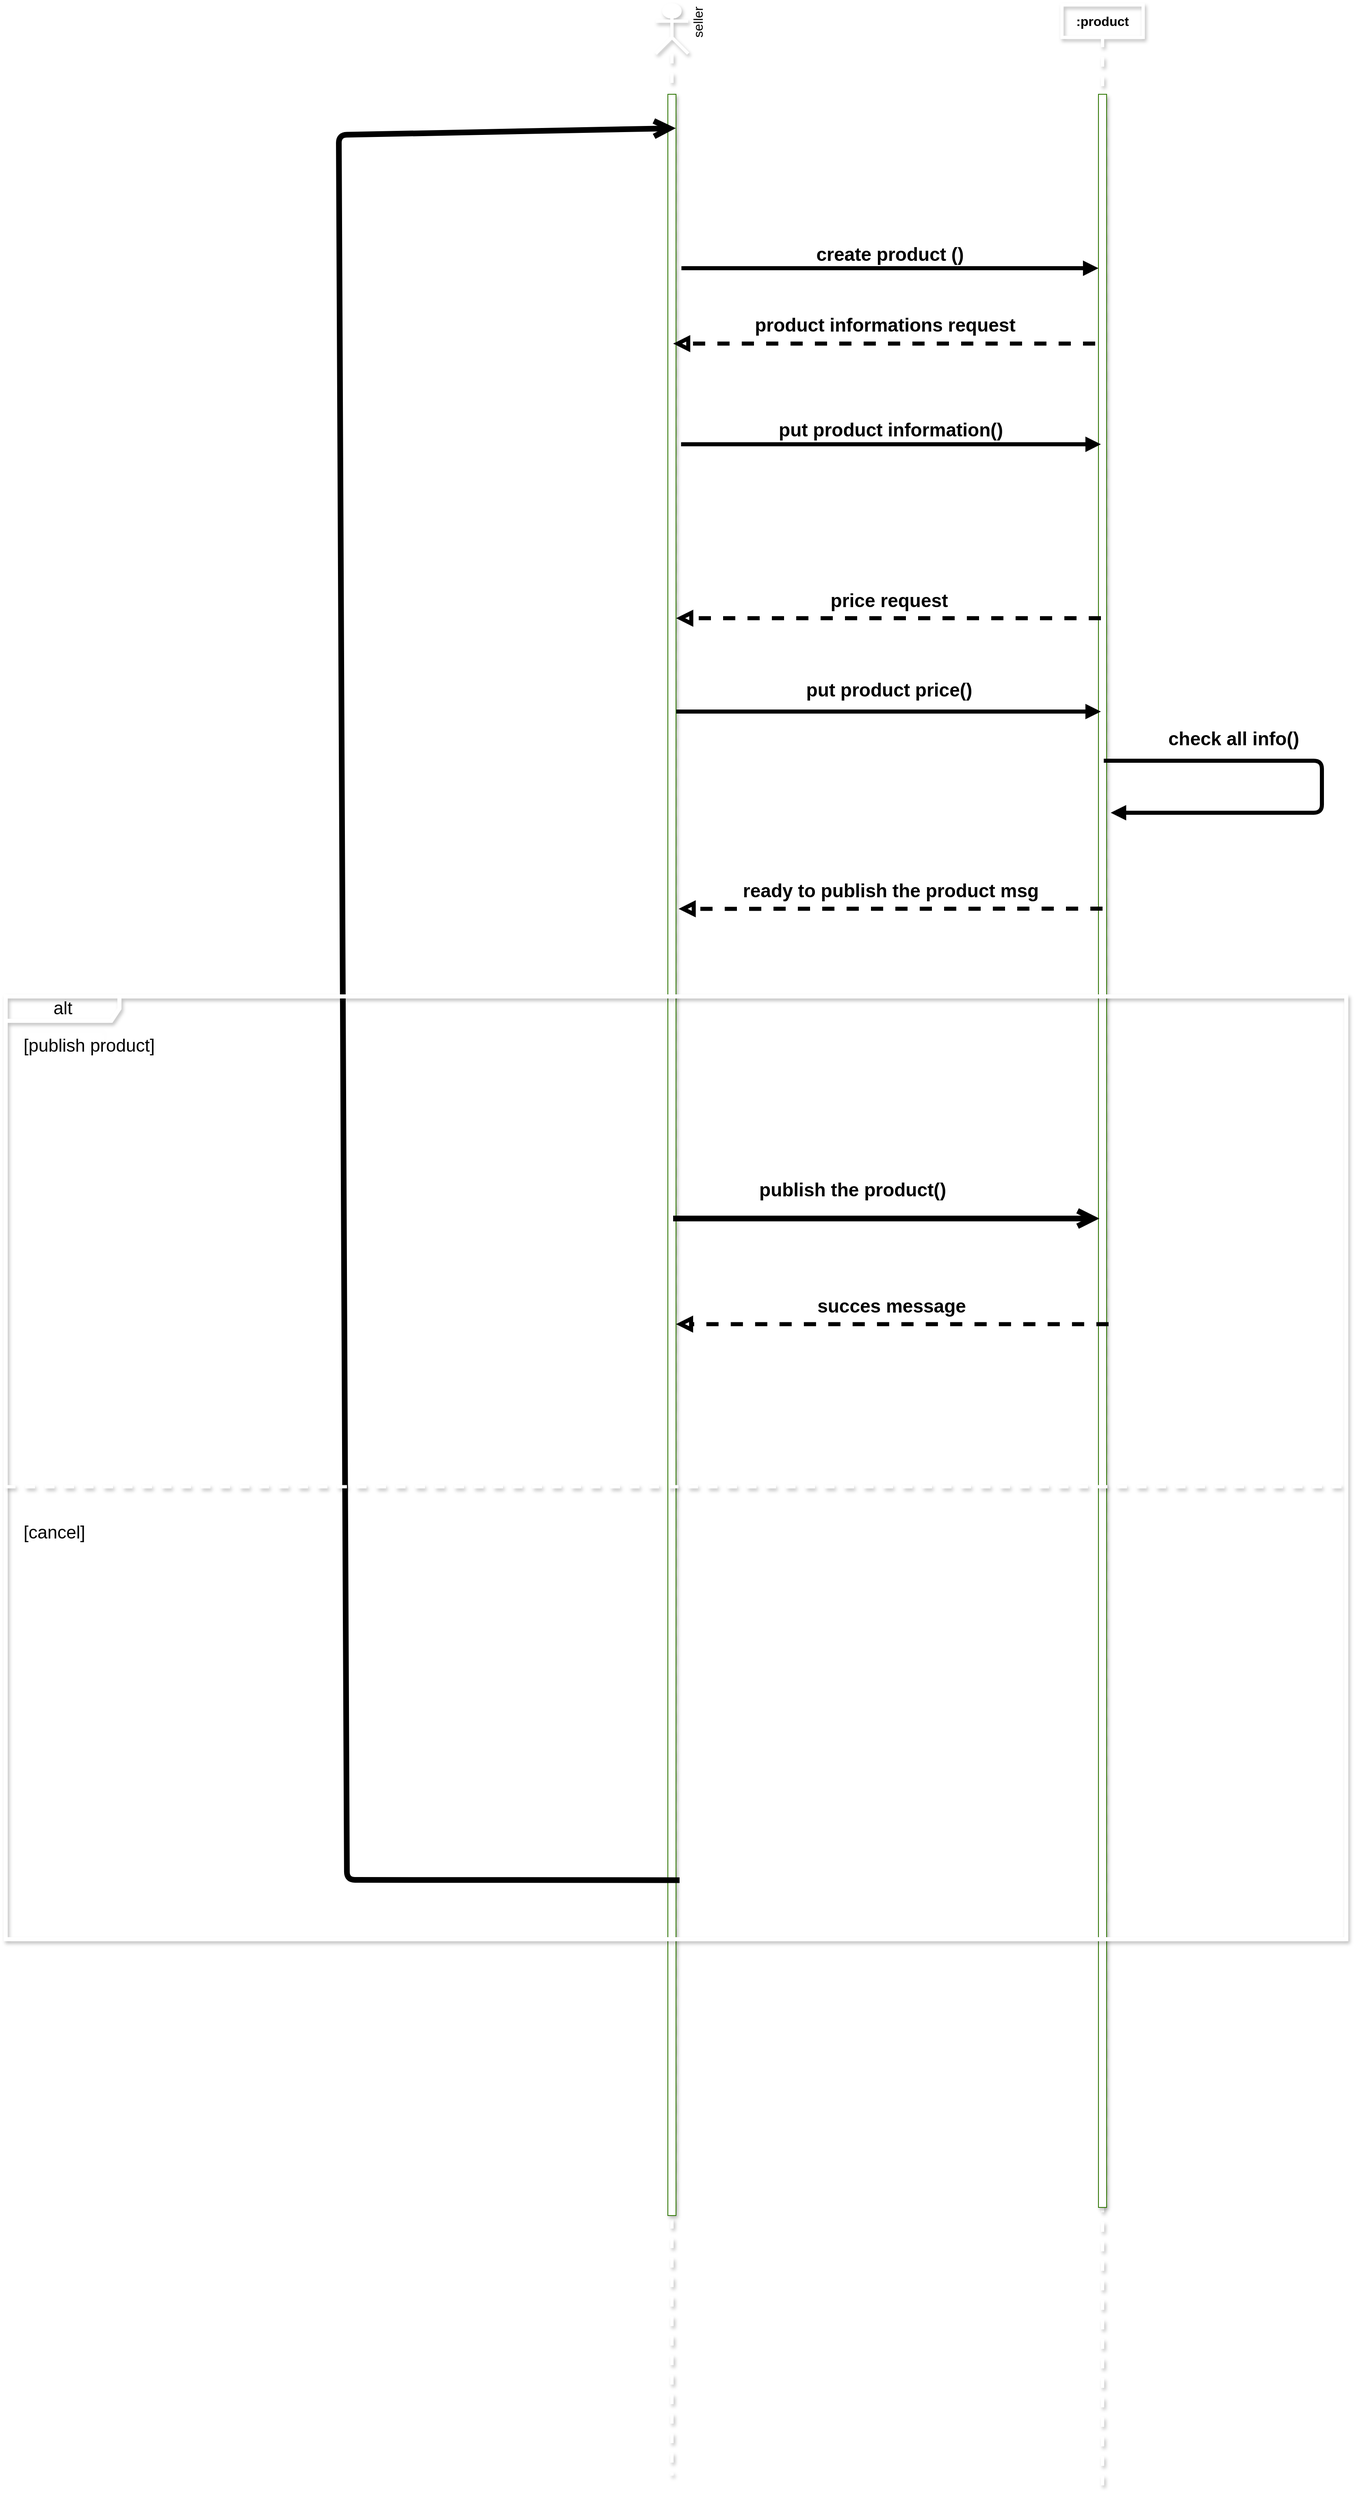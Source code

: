 <mxfile>
    <diagram id="7sC3TaXapmlUunKPtdkN" name="seller">
        <mxGraphModel dx="2001" dy="497" grid="1" gridSize="10" guides="1" tooltips="1" connect="1" arrows="1" fold="1" page="1" pageScale="1" pageWidth="850" pageHeight="1100" math="0" shadow="0">
            <root>
                <mxCell id="0"/>
                <mxCell id="1" parent="0"/>
                <mxCell id="tsYRbzlNnHXmVLcpWTC3-1" value=":product" style="shape=umlLifeline;perimeter=lifelinePerimeter;whiteSpace=wrap;html=1;container=1;collapsible=0;recursiveResize=0;outlineConnect=0;shadow=1;strokeColor=#FFFFFF;fillColor=none;strokeWidth=4;fontSize=16;fontStyle=1;align=center;verticalAlign=middle;horizontal=1;" parent="1" vertex="1">
                    <mxGeometry x="550" y="80" width="100" height="3060" as="geometry"/>
                </mxCell>
                <mxCell id="tsYRbzlNnHXmVLcpWTC3-2" value="" style="html=1;points=[];perimeter=orthogonalPerimeter;shadow=1;strokeColor=#2D7600;fillColor=#FFFFFF;fontColor=#ffffff;" parent="tsYRbzlNnHXmVLcpWTC3-1" vertex="1">
                    <mxGeometry x="45" y="110" width="10" height="2600" as="geometry"/>
                </mxCell>
                <mxCell id="tsYRbzlNnHXmVLcpWTC3-36" value="check all info()" style="html=1;verticalAlign=bottom;labelBackgroundColor=none;endArrow=block;endFill=1;strokeWidth=5;fontSize=23;fontStyle=1;entryX=1.505;entryY=0.34;entryDx=0;entryDy=0;entryPerimeter=0;" parent="tsYRbzlNnHXmVLcpWTC3-1" source="tsYRbzlNnHXmVLcpWTC3-1" target="tsYRbzlNnHXmVLcpWTC3-2" edge="1">
                    <mxGeometry x="-0.462" y="10" width="160" relative="1" as="geometry">
                        <mxPoint x="110.0" y="950" as="sourcePoint"/>
                        <mxPoint x="320" y="1000" as="targetPoint"/>
                        <mxPoint as="offset"/>
                        <Array as="points">
                            <mxPoint x="320" y="930"/>
                            <mxPoint x="320" y="994"/>
                        </Array>
                    </mxGeometry>
                </mxCell>
                <mxCell id="tsYRbzlNnHXmVLcpWTC3-3" value="seller" style="shape=umlLifeline;participant=umlActor;perimeter=lifelinePerimeter;whiteSpace=wrap;html=1;container=1;collapsible=0;recursiveResize=0;verticalAlign=top;spacingTop=36;outlineConnect=0;shadow=1;strokeColor=#FFFFFF;strokeWidth=4;fontSize=16;fillColor=#FFFFFF;size=60;align=right;horizontal=0;fontStyle=0" parent="1" vertex="1">
                    <mxGeometry x="50" y="80" width="40" height="3040" as="geometry"/>
                </mxCell>
                <mxCell id="tsYRbzlNnHXmVLcpWTC3-4" value="" style="html=1;points=[];perimeter=orthogonalPerimeter;shadow=1;strokeColor=#2D7600;fillColor=#FFFFFF;fontColor=#ffffff;" parent="tsYRbzlNnHXmVLcpWTC3-3" vertex="1">
                    <mxGeometry x="15" y="110" width="10" height="2610" as="geometry"/>
                </mxCell>
                <mxCell id="jBYLSRXgOzZKTjjg6GgQ-6" value="" style="endArrow=open;endFill=1;endSize=12;html=1;strokeWidth=7;fontSize=23;exitX=0.735;exitY=0.759;exitDx=0;exitDy=0;exitPerimeter=0;entryX=0.974;entryY=0.016;entryDx=0;entryDy=0;entryPerimeter=0;" parent="tsYRbzlNnHXmVLcpWTC3-3" source="tsYRbzlNnHXmVLcpWTC3-3" target="tsYRbzlNnHXmVLcpWTC3-4" edge="1">
                    <mxGeometry width="160" relative="1" as="geometry">
                        <mxPoint x="50" y="2303.333" as="sourcePoint"/>
                        <mxPoint x="-350" y="320" as="targetPoint"/>
                        <Array as="points">
                            <mxPoint x="-380" y="2307"/>
                            <mxPoint x="-390" y="160"/>
                        </Array>
                    </mxGeometry>
                </mxCell>
                <mxCell id="tsYRbzlNnHXmVLcpWTC3-5" value="create product ()" style="html=1;verticalAlign=bottom;labelBackgroundColor=none;endArrow=block;endFill=1;strokeWidth=5;fontSize=23;fontStyle=1;exitX=1.669;exitY=0.082;exitDx=0;exitDy=0;exitPerimeter=0;" parent="1" source="tsYRbzlNnHXmVLcpWTC3-4" target="tsYRbzlNnHXmVLcpWTC3-2" edge="1">
                    <mxGeometry width="160" relative="1" as="geometry">
                        <mxPoint x="80" y="205" as="sourcePoint"/>
                        <mxPoint x="240" y="450" as="targetPoint"/>
                    </mxGeometry>
                </mxCell>
                <mxCell id="tsYRbzlNnHXmVLcpWTC3-6" value="" style="endArrow=block;startArrow=none;endFill=0;startFill=0;endSize=8;html=1;verticalAlign=bottom;dashed=1;labelBackgroundColor=none;strokeWidth=5;fontSize=23;exitX=-0.404;exitY=0.118;exitDx=0;exitDy=0;exitPerimeter=0;" parent="1" source="tsYRbzlNnHXmVLcpWTC3-2" target="tsYRbzlNnHXmVLcpWTC3-3" edge="1">
                    <mxGeometry width="160" relative="1" as="geometry">
                        <mxPoint x="100" y="380" as="sourcePoint"/>
                        <mxPoint x="260" y="380" as="targetPoint"/>
                    </mxGeometry>
                </mxCell>
                <mxCell id="tsYRbzlNnHXmVLcpWTC3-7" value="product informations request" style="edgeLabel;html=1;align=center;verticalAlign=middle;resizable=0;points=[];fontSize=23;fontStyle=1" parent="tsYRbzlNnHXmVLcpWTC3-6" vertex="1" connectable="0">
                    <mxGeometry x="0.249" y="-4" relative="1" as="geometry">
                        <mxPoint x="65" y="-19" as="offset"/>
                    </mxGeometry>
                </mxCell>
                <mxCell id="tsYRbzlNnHXmVLcpWTC3-8" value="put product information()" style="html=1;verticalAlign=bottom;labelBackgroundColor=none;endArrow=block;endFill=1;strokeWidth=5;fontSize=23;fontStyle=1;exitX=1.627;exitY=0.165;exitDx=0;exitDy=0;exitPerimeter=0;" parent="1" source="tsYRbzlNnHXmVLcpWTC3-4" target="tsYRbzlNnHXmVLcpWTC3-1" edge="1">
                    <mxGeometry x="-0.001" y="1" width="160" relative="1" as="geometry">
                        <mxPoint x="90" y="410" as="sourcePoint"/>
                        <mxPoint x="615" y="410" as="targetPoint"/>
                        <mxPoint as="offset"/>
                    </mxGeometry>
                </mxCell>
                <mxCell id="tsYRbzlNnHXmVLcpWTC3-9" value="" style="endArrow=block;startArrow=none;endFill=0;startFill=0;endSize=8;html=1;verticalAlign=bottom;dashed=1;labelBackgroundColor=none;strokeWidth=5;fontSize=23;fontStyle=0;entryX=1.021;entryY=0.247;entryDx=0;entryDy=0;entryPerimeter=0;" parent="1" source="tsYRbzlNnHXmVLcpWTC3-1" target="tsYRbzlNnHXmVLcpWTC3-4" edge="1">
                    <mxGeometry width="160" relative="1" as="geometry">
                        <mxPoint x="580.78" y="490.0" as="sourcePoint"/>
                        <mxPoint x="190" y="515" as="targetPoint"/>
                    </mxGeometry>
                </mxCell>
                <mxCell id="tsYRbzlNnHXmVLcpWTC3-10" value="price request" style="edgeLabel;html=1;align=center;verticalAlign=middle;resizable=0;points=[];fontSize=23;fontStyle=1" parent="tsYRbzlNnHXmVLcpWTC3-9" vertex="1" connectable="0">
                    <mxGeometry x="0.249" y="-4" relative="1" as="geometry">
                        <mxPoint x="65" y="-18" as="offset"/>
                    </mxGeometry>
                </mxCell>
                <mxCell id="tsYRbzlNnHXmVLcpWTC3-11" value="put product price()" style="html=1;verticalAlign=bottom;labelBackgroundColor=none;endArrow=block;endFill=1;strokeWidth=5;fontSize=23;fontStyle=1;exitX=1.042;exitY=0.291;exitDx=0;exitDy=0;exitPerimeter=0;" parent="1" source="tsYRbzlNnHXmVLcpWTC3-4" target="tsYRbzlNnHXmVLcpWTC3-1" edge="1">
                    <mxGeometry x="-0.002" y="10" width="160" relative="1" as="geometry">
                        <mxPoint x="70" y="590" as="sourcePoint"/>
                        <mxPoint x="543.81" y="590.0" as="targetPoint"/>
                        <mxPoint x="1" as="offset"/>
                    </mxGeometry>
                </mxCell>
                <mxCell id="tsYRbzlNnHXmVLcpWTC3-30" value="" style="endArrow=block;startArrow=none;endFill=0;startFill=0;endSize=8;html=1;verticalAlign=bottom;dashed=1;labelBackgroundColor=none;strokeWidth=5;fontSize=23;fontStyle=0;exitX=1.24;exitY=0.582;exitDx=0;exitDy=0;exitPerimeter=0;" parent="1" source="tsYRbzlNnHXmVLcpWTC3-2" target="tsYRbzlNnHXmVLcpWTC3-4" edge="1">
                    <mxGeometry width="160" relative="1" as="geometry">
                        <mxPoint x="590" y="1790" as="sourcePoint"/>
                        <mxPoint x="150" y="1790" as="targetPoint"/>
                    </mxGeometry>
                </mxCell>
                <mxCell id="tsYRbzlNnHXmVLcpWTC3-31" value="succes message" style="edgeLabel;html=1;align=center;verticalAlign=middle;resizable=0;points=[];fontSize=23;fontStyle=1" parent="tsYRbzlNnHXmVLcpWTC3-30" vertex="1" connectable="0">
                    <mxGeometry x="0.249" y="-4" relative="1" as="geometry">
                        <mxPoint x="65" y="-18" as="offset"/>
                    </mxGeometry>
                </mxCell>
                <mxCell id="tsYRbzlNnHXmVLcpWTC3-37" value="" style="endArrow=block;startArrow=none;endFill=0;startFill=0;endSize=8;html=1;verticalAlign=bottom;dashed=1;labelBackgroundColor=none;strokeWidth=5;fontSize=23;fontStyle=0;entryX=1.324;entryY=0.384;entryDx=0;entryDy=0;entryPerimeter=0;" parent="1" target="tsYRbzlNnHXmVLcpWTC3-4" edge="1">
                    <mxGeometry width="160" relative="1" as="geometry">
                        <mxPoint x="600" y="1192" as="sourcePoint"/>
                        <mxPoint x="127.21" y="1190" as="targetPoint"/>
                    </mxGeometry>
                </mxCell>
                <mxCell id="tsYRbzlNnHXmVLcpWTC3-38" value="ready to publish the product msg" style="edgeLabel;html=1;align=center;verticalAlign=middle;resizable=0;points=[];fontSize=23;fontStyle=1" parent="tsYRbzlNnHXmVLcpWTC3-37" vertex="1" connectable="0">
                    <mxGeometry x="0.249" y="-4" relative="1" as="geometry">
                        <mxPoint x="65" y="-18" as="offset"/>
                    </mxGeometry>
                </mxCell>
                <mxCell id="jBYLSRXgOzZKTjjg6GgQ-1" value="" style="endArrow=open;endFill=1;endSize=12;html=1;strokeWidth=7;fontSize=23;entryX=0.461;entryY=0.488;entryDx=0;entryDy=0;entryPerimeter=0;" parent="1" source="tsYRbzlNnHXmVLcpWTC3-3" target="tsYRbzlNnHXmVLcpWTC3-1" edge="1">
                    <mxGeometry width="160" relative="1" as="geometry">
                        <mxPoint x="1578" y="1645" as="sourcePoint"/>
                        <mxPoint x="460" y="1410" as="targetPoint"/>
                    </mxGeometry>
                </mxCell>
                <mxCell id="jBYLSRXgOzZKTjjg6GgQ-2" value="publish the product()" style="edgeLabel;html=1;align=center;verticalAlign=top;resizable=0;points=[];fontSize=23;fontStyle=1" parent="jBYLSRXgOzZKTjjg6GgQ-1" vertex="1" connectable="0">
                    <mxGeometry x="-0.125" y="7" relative="1" as="geometry">
                        <mxPoint x="-9" y="-48" as="offset"/>
                    </mxGeometry>
                </mxCell>
                <mxCell id="jBYLSRXgOzZKTjjg6GgQ-3" value="alt" style="shape=umlFrame;tabWidth=110;tabHeight=30;tabPosition=left;html=1;boundedLbl=1;labelInHeader=1;width=140;height=30;shadow=1;strokeColor=#FFFFFF;strokeWidth=5;fontSize=22;fillColor=none;verticalAlign=middle;" parent="1" vertex="1">
                    <mxGeometry x="-750" y="1300" width="1650" height="1160" as="geometry"/>
                </mxCell>
                <mxCell id="jBYLSRXgOzZKTjjg6GgQ-4" value="[publish product]" style="text;shadow=1;strokeColor=#FFFFFF;strokeWidth=0;fontSize=22;fillColor=none;" parent="jBYLSRXgOzZKTjjg6GgQ-3" vertex="1">
                    <mxGeometry width="100" height="20" relative="1" as="geometry">
                        <mxPoint x="20" y="40" as="offset"/>
                    </mxGeometry>
                </mxCell>
                <mxCell id="jBYLSRXgOzZKTjjg6GgQ-5" value="[cancel]" style="line;strokeWidth=4;dashed=1;labelPosition=center;verticalLabelPosition=bottom;align=left;verticalAlign=middle;spacingLeft=20;spacingTop=15;shadow=1;strokeColor=#FFFFFF;fontSize=22;fillColor=none;" parent="jBYLSRXgOzZKTjjg6GgQ-3" vertex="1">
                    <mxGeometry y="580" width="1650" height="46.4" as="geometry"/>
                </mxCell>
            </root>
        </mxGraphModel>
    </diagram>
    <diagram id="vK7dYKjKNnRYJeouubiI" name="client">
        <mxGraphModel dx="3153" dy="994" grid="1" gridSize="10" guides="1" tooltips="1" connect="1" arrows="1" fold="1" page="1" pageScale="1" pageWidth="850" pageHeight="1100" math="0" shadow="0">
            <root>
                <mxCell id="0"/>
                <mxCell id="1" parent="0"/>
                <mxCell id="KZ0yqJGudfwBPYS5_S8r-1" value=":stor" style="shape=umlLifeline;perimeter=lifelinePerimeter;whiteSpace=wrap;html=1;container=1;collapsible=0;recursiveResize=0;outlineConnect=0;shadow=1;strokeColor=#FFFFFF;fillColor=none;strokeWidth=4;fontSize=16;fontStyle=1;align=center;verticalAlign=middle;horizontal=1;" parent="1" vertex="1">
                    <mxGeometry x="550" y="80" width="100" height="3060" as="geometry"/>
                </mxCell>
                <mxCell id="KZ0yqJGudfwBPYS5_S8r-2" value="" style="html=1;points=[];perimeter=orthogonalPerimeter;shadow=1;strokeColor=#2D7600;fillColor=#FFFFFF;fontColor=#ffffff;" parent="KZ0yqJGudfwBPYS5_S8r-1" vertex="1">
                    <mxGeometry x="45" y="110" width="10" height="1450" as="geometry"/>
                </mxCell>
                <mxCell id="KZ0yqJGudfwBPYS5_S8r-43" value="" style="html=1;points=[];perimeter=orthogonalPerimeter;shadow=1;strokeColor=#2D7600;fillColor=#FFFFFF;fontColor=#ffffff;" parent="KZ0yqJGudfwBPYS5_S8r-1" vertex="1">
                    <mxGeometry x="45" y="2470" width="10" height="500" as="geometry"/>
                </mxCell>
                <mxCell id="1vGM67PVZ_COMCznue2t-3" value="slect size and color()" style="html=1;verticalAlign=bottom;labelBackgroundColor=none;endArrow=block;endFill=1;strokeWidth=5;fontSize=23;fontStyle=1;entryX=1.326;entryY=0.269;entryDx=0;entryDy=0;entryPerimeter=0;" edge="1" parent="KZ0yqJGudfwBPYS5_S8r-1" target="KZ0yqJGudfwBPYS5_S8r-26">
                    <mxGeometry x="0.003" y="29" width="160" relative="1" as="geometry">
                        <mxPoint x="50" y="809" as="sourcePoint"/>
                        <mxPoint x="522.98" y="810.0" as="targetPoint"/>
                        <mxPoint as="offset"/>
                    </mxGeometry>
                </mxCell>
                <mxCell id="KZ0yqJGudfwBPYS5_S8r-4" value="client" style="shape=umlLifeline;participant=umlActor;perimeter=lifelinePerimeter;whiteSpace=wrap;html=1;container=1;collapsible=0;recursiveResize=0;verticalAlign=top;spacingTop=36;outlineConnect=0;shadow=1;strokeColor=#FFFFFF;strokeWidth=4;fontSize=16;fillColor=#FFFFFF;size=60;align=right;horizontal=0;fontStyle=0" parent="1" vertex="1">
                    <mxGeometry x="50" y="80" width="40" height="3040" as="geometry"/>
                </mxCell>
                <mxCell id="KZ0yqJGudfwBPYS5_S8r-5" value="" style="html=1;points=[];perimeter=orthogonalPerimeter;shadow=1;strokeColor=#2D7600;fillColor=#FFFFFF;fontColor=#ffffff;" parent="KZ0yqJGudfwBPYS5_S8r-4" vertex="1">
                    <mxGeometry x="15" y="110" width="10" height="1460" as="geometry"/>
                </mxCell>
                <mxCell id="KZ0yqJGudfwBPYS5_S8r-6" value="" style="endArrow=open;endFill=1;endSize=12;html=1;strokeWidth=7;fontSize=23;exitX=0.735;exitY=0.759;exitDx=0;exitDy=0;exitPerimeter=0;entryX=0.974;entryY=0.016;entryDx=0;entryDy=0;entryPerimeter=0;" parent="KZ0yqJGudfwBPYS5_S8r-4" source="KZ0yqJGudfwBPYS5_S8r-4" target="KZ0yqJGudfwBPYS5_S8r-5" edge="1">
                    <mxGeometry width="160" relative="1" as="geometry">
                        <mxPoint x="50" y="2303.333" as="sourcePoint"/>
                        <mxPoint x="-350" y="320" as="targetPoint"/>
                        <Array as="points">
                            <mxPoint x="-380" y="2307"/>
                            <mxPoint x="-390" y="160"/>
                        </Array>
                    </mxGeometry>
                </mxCell>
                <mxCell id="KZ0yqJGudfwBPYS5_S8r-10" value="enter into store" style="html=1;verticalAlign=bottom;labelBackgroundColor=none;endArrow=block;endFill=1;strokeWidth=5;fontSize=23;fontStyle=1;entryX=1.317;entryY=0.113;entryDx=0;entryDy=0;entryPerimeter=0;" parent="1" source="KZ0yqJGudfwBPYS5_S8r-4" target="KZ0yqJGudfwBPYS5_S8r-2" edge="1">
                    <mxGeometry x="-0.001" y="1" width="160" relative="1" as="geometry">
                        <mxPoint x="90" y="410" as="sourcePoint"/>
                        <mxPoint x="615" y="410" as="targetPoint"/>
                        <mxPoint as="offset"/>
                    </mxGeometry>
                </mxCell>
                <mxCell id="KZ0yqJGudfwBPYS5_S8r-18" value="" style="endArrow=open;endFill=1;endSize=12;html=1;strokeWidth=7;fontSize=23;exitX=-0.415;exitY=0.715;exitDx=0;exitDy=0;exitPerimeter=0;" parent="1" source="KZ0yqJGudfwBPYS5_S8r-5" target="KZ0yqJGudfwBPYS5_S8r-2" edge="1">
                    <mxGeometry width="160" relative="1" as="geometry">
                        <mxPoint x="120" y="1270" as="sourcePoint"/>
                        <mxPoint x="460" y="1410" as="targetPoint"/>
                    </mxGeometry>
                </mxCell>
                <mxCell id="KZ0yqJGudfwBPYS5_S8r-19" value="add to cart" style="edgeLabel;html=1;align=center;verticalAlign=top;resizable=0;points=[];fontSize=23;fontStyle=1" parent="KZ0yqJGudfwBPYS5_S8r-18" vertex="1" connectable="0">
                    <mxGeometry x="-0.125" y="7" relative="1" as="geometry">
                        <mxPoint x="-9" y="-48" as="offset"/>
                    </mxGeometry>
                </mxCell>
                <mxCell id="KZ0yqJGudfwBPYS5_S8r-20" value="alt" style="shape=umlFrame;tabWidth=110;tabHeight=30;tabPosition=left;html=1;boundedLbl=1;labelInHeader=1;width=140;height=30;shadow=1;strokeColor=#FFFFFF;strokeWidth=5;fontSize=22;fillColor=none;verticalAlign=middle;" parent="1" vertex="1">
                    <mxGeometry x="-580" y="1350" width="2320" height="1160" as="geometry"/>
                </mxCell>
                <mxCell id="KZ0yqJGudfwBPYS5_S8r-21" value="[continu buy]" style="text;shadow=1;strokeColor=#FFFFFF;strokeWidth=0;fontSize=22;fillColor=none;" parent="KZ0yqJGudfwBPYS5_S8r-20" vertex="1">
                    <mxGeometry width="100" height="20" relative="1" as="geometry">
                        <mxPoint x="20" y="40" as="offset"/>
                    </mxGeometry>
                </mxCell>
                <mxCell id="KZ0yqJGudfwBPYS5_S8r-22" value="[cancel]" style="line;strokeWidth=4;dashed=1;labelPosition=center;verticalLabelPosition=bottom;align=left;verticalAlign=middle;spacingLeft=20;spacingTop=15;shadow=1;strokeColor=#FFFFFF;fontSize=22;fillColor=none;" parent="KZ0yqJGudfwBPYS5_S8r-20" vertex="1">
                    <mxGeometry y="580" width="2320" height="46.4" as="geometry"/>
                </mxCell>
                <mxCell id="KZ0yqJGudfwBPYS5_S8r-42" value="" style="html=1;points=[];perimeter=orthogonalPerimeter;shadow=1;strokeColor=#2D7600;fillColor=#FFFFFF;fontColor=#ffffff;" parent="KZ0yqJGudfwBPYS5_S8r-20" vertex="1">
                    <mxGeometry x="739.341" y="970" width="25.495" height="100" as="geometry"/>
                </mxCell>
                <mxCell id="KZ0yqJGudfwBPYS5_S8r-25" value=":product" style="shape=umlLifeline;perimeter=lifelinePerimeter;whiteSpace=wrap;html=1;container=1;collapsible=0;recursiveResize=0;outlineConnect=0;shadow=1;strokeColor=#FFFFFF;fillColor=none;strokeWidth=4;fontSize=16;fontStyle=1;align=center;verticalAlign=middle;horizontal=1;" parent="1" vertex="1">
                    <mxGeometry x="1060" y="80" width="100" height="3060" as="geometry"/>
                </mxCell>
                <mxCell id="KZ0yqJGudfwBPYS5_S8r-26" value="" style="html=1;points=[];perimeter=orthogonalPerimeter;shadow=1;strokeColor=#2D7600;fillColor=#FFFFFF;fontColor=#ffffff;" parent="KZ0yqJGudfwBPYS5_S8r-25" vertex="1">
                    <mxGeometry x="45" y="110" width="10" height="2600" as="geometry"/>
                </mxCell>
                <mxCell id="KZ0yqJGudfwBPYS5_S8r-3" value="select product()" style="html=1;verticalAlign=bottom;labelBackgroundColor=none;endArrow=block;endFill=1;strokeWidth=5;fontSize=23;fontStyle=1;exitX=0.197;exitY=0.196;exitDx=0;exitDy=0;exitPerimeter=0;" parent="1" source="KZ0yqJGudfwBPYS5_S8r-2" target="KZ0yqJGudfwBPYS5_S8r-25" edge="1">
                    <mxGeometry x="-0.017" y="9" width="160" relative="1" as="geometry">
                        <mxPoint x="660.0" y="1030" as="sourcePoint"/>
                        <mxPoint x="870" y="1080" as="targetPoint"/>
                        <mxPoint as="offset"/>
                        <Array as="points">
                            <mxPoint x="940" y="474"/>
                        </Array>
                    </mxGeometry>
                </mxCell>
                <mxCell id="KZ0yqJGudfwBPYS5_S8r-28" value="send product details()" style="html=1;verticalAlign=bottom;labelBackgroundColor=none;endArrow=block;endFill=1;strokeWidth=5;fontSize=23;fontStyle=1;entryX=1.956;entryY=0.255;entryDx=0;entryDy=0;entryPerimeter=0;" parent="1" source="KZ0yqJGudfwBPYS5_S8r-25" target="KZ0yqJGudfwBPYS5_S8r-2" edge="1">
                    <mxGeometry x="-0.157" y="-20" width="160" relative="1" as="geometry">
                        <mxPoint x="690.0" y="660.0" as="sourcePoint"/>
                        <mxPoint x="730" y="530" as="targetPoint"/>
                        <mxPoint x="1" as="offset"/>
                        <Array as="points"/>
                    </mxGeometry>
                </mxCell>
                <mxCell id="KZ0yqJGudfwBPYS5_S8r-33" value="slect size and color()" style="html=1;verticalAlign=bottom;labelBackgroundColor=none;endArrow=block;endFill=1;strokeWidth=5;fontSize=23;fontStyle=1;exitX=0.002;exitY=0.416;exitDx=0;exitDy=0;exitPerimeter=0;" parent="1" source="KZ0yqJGudfwBPYS5_S8r-5" target="KZ0yqJGudfwBPYS5_S8r-1" edge="1">
                    <mxGeometry x="0.144" y="17" width="160" relative="1" as="geometry">
                        <mxPoint x="75" y="644" as="sourcePoint"/>
                        <mxPoint x="600" y="1000" as="targetPoint"/>
                        <mxPoint x="1" as="offset"/>
                    </mxGeometry>
                </mxCell>
                <mxCell id="KZ0yqJGudfwBPYS5_S8r-34" value="select quantity()" style="html=1;verticalAlign=bottom;labelBackgroundColor=none;endArrow=block;endFill=1;strokeWidth=5;fontSize=23;fontStyle=1;exitX=1.53;exitY=0.526;exitDx=0;exitDy=0;exitPerimeter=0;" parent="1" source="KZ0yqJGudfwBPYS5_S8r-5" target="KZ0yqJGudfwBPYS5_S8r-1" edge="1">
                    <mxGeometry x="-0.027" y="11" width="160" relative="1" as="geometry">
                        <mxPoint x="125.34" y="1071.71" as="sourcePoint"/>
                        <mxPoint x="600" y="1070" as="targetPoint"/>
                        <mxPoint x="-1" as="offset"/>
                    </mxGeometry>
                </mxCell>
                <mxCell id="KZ0yqJGudfwBPYS5_S8r-35" value="ref&amp;nbsp;" style="shape=umlFrame;whiteSpace=wrap;html=1;width=120;height=30;boundedLbl=1;verticalAlign=middle;align=center;spacingLeft=5;shadow=1;strokeColor=#FFFFFF;strokeWidth=6;fontSize=22;fillColor=none;fontColor=#ffffff;fontStyle=1" parent="1" vertex="1">
                    <mxGeometry x="-130" y="1660" width="890" height="210" as="geometry"/>
                </mxCell>
                <mxCell id="KZ0yqJGudfwBPYS5_S8r-38" value="&lt;b&gt;&lt;i&gt;&lt;font color=&quot;#ffffff&quot;&gt;PAYMENT&lt;/font&gt;&lt;/i&gt;&lt;/b&gt;" style="text;html=1;align=center;verticalAlign=middle;resizable=0;points=[];autosize=1;strokeColor=#2D7600;fillColor=#60a917;fontSize=22;shadow=1;strokeWidth=7;fontColor=#ffffff;" parent="1" vertex="1">
                    <mxGeometry x="300" y="1730" width="130" height="40" as="geometry"/>
                </mxCell>
                <mxCell id="1vGM67PVZ_COMCznue2t-1" value="send product details()" style="html=1;verticalAlign=bottom;labelBackgroundColor=none;endArrow=block;endFill=1;strokeWidth=5;fontSize=23;fontStyle=1;exitX=0.5;exitY=0.283;exitDx=0;exitDy=0;exitPerimeter=0;" edge="1" parent="1" source="KZ0yqJGudfwBPYS5_S8r-2">
                    <mxGeometry x="0.019" y="-40" width="160" relative="1" as="geometry">
                        <mxPoint x="583.44" y="600.0" as="sourcePoint"/>
                        <mxPoint x="70" y="600" as="targetPoint"/>
                        <mxPoint x="1" as="offset"/>
                        <Array as="points"/>
                    </mxGeometry>
                </mxCell>
                <mxCell id="1vGM67PVZ_COMCznue2t-2" value="select product()" style="html=1;verticalAlign=bottom;labelBackgroundColor=none;endArrow=block;endFill=1;strokeWidth=5;fontSize=23;fontStyle=1;" edge="1" parent="1" source="KZ0yqJGudfwBPYS5_S8r-4">
                    <mxGeometry x="-0.018" y="9" width="160" relative="1" as="geometry">
                        <mxPoint x="134.49" y="450.2" as="sourcePoint"/>
                        <mxPoint x="590" y="450" as="targetPoint"/>
                        <mxPoint as="offset"/>
                        <Array as="points">
                            <mxPoint x="477.52" y="450"/>
                        </Array>
                    </mxGeometry>
                </mxCell>
                <mxCell id="1vGM67PVZ_COMCznue2t-4" value="select quantity()" style="html=1;verticalAlign=bottom;labelBackgroundColor=none;endArrow=block;endFill=1;strokeWidth=5;fontSize=23;fontStyle=1;entryX=1.141;entryY=0.323;entryDx=0;entryDy=0;entryPerimeter=0;" edge="1" parent="1" source="KZ0yqJGudfwBPYS5_S8r-1" target="KZ0yqJGudfwBPYS5_S8r-26">
                    <mxGeometry x="-0.027" y="11" width="160" relative="1" as="geometry">
                        <mxPoint x="710.0" y="1090" as="sourcePoint"/>
                        <mxPoint x="1227.7" y="1090" as="targetPoint"/>
                        <mxPoint x="-1" as="offset"/>
                    </mxGeometry>
                </mxCell>
                <mxCell id="1vGM67PVZ_COMCznue2t-5" value=":cart" style="shape=umlLifeline;perimeter=lifelinePerimeter;whiteSpace=wrap;html=1;container=1;collapsible=0;recursiveResize=0;outlineConnect=0;shadow=1;strokeColor=#FFFFFF;fillColor=none;strokeWidth=4;fontSize=16;fontStyle=1;align=center;verticalAlign=middle;horizontal=1;" vertex="1" parent="1">
                    <mxGeometry x="1460" y="1260" width="100" height="3060" as="geometry"/>
                </mxCell>
                <mxCell id="1vGM67PVZ_COMCznue2t-6" value="" style="html=1;points=[];perimeter=orthogonalPerimeter;shadow=1;strokeColor=#2D7600;fillColor=#FFFFFF;fontColor=#ffffff;" vertex="1" parent="1vGM67PVZ_COMCznue2t-5">
                    <mxGeometry x="45" y="110" width="10" height="2600" as="geometry"/>
                </mxCell>
                <mxCell id="1vGM67PVZ_COMCznue2t-7" value="" style="endArrow=open;endFill=1;endSize=12;html=1;strokeWidth=7;fontSize=23;entryX=0.386;entryY=0.011;entryDx=0;entryDy=0;entryPerimeter=0;" edge="1" parent="1" source="KZ0yqJGudfwBPYS5_S8r-2" target="1vGM67PVZ_COMCznue2t-5">
                    <mxGeometry width="160" relative="1" as="geometry">
                        <mxPoint x="760.0" y="1250" as="sourcePoint"/>
                        <mxPoint x="1294.15" y="1250" as="targetPoint"/>
                        <Array as="points">
                            <mxPoint x="810" y="1290"/>
                        </Array>
                    </mxGeometry>
                </mxCell>
                <mxCell id="1vGM67PVZ_COMCznue2t-8" value="add_to_cart()" style="edgeLabel;html=1;align=center;verticalAlign=top;resizable=0;points=[];fontSize=23;fontStyle=1" vertex="1" connectable="0" parent="1vGM67PVZ_COMCznue2t-7">
                    <mxGeometry x="-0.125" y="7" relative="1" as="geometry">
                        <mxPoint x="-9" y="-48" as="offset"/>
                    </mxGeometry>
                </mxCell>
            </root>
        </mxGraphModel>
    </diagram>
    <diagram id="mtMGCImK41w4a9d2hvkT" name="admin">
        <mxGraphModel dx="2865" dy="870" grid="1" gridSize="10" guides="1" tooltips="1" connect="1" arrows="1" fold="1" page="1" pageScale="1" pageWidth="850" pageHeight="1100" math="0" shadow="0">
            <root>
                <mxCell id="0"/>
                <mxCell id="1" parent="0"/>
                <mxCell id="99Mg99ErRQamuTcjc8dZ-1" value=":seller" style="shape=umlLifeline;perimeter=lifelinePerimeter;whiteSpace=wrap;html=1;container=1;collapsible=0;recursiveResize=0;outlineConnect=0;shadow=1;strokeColor=#FFFFFF;fillColor=none;strokeWidth=4;fontSize=16;fontStyle=1;align=center;verticalAlign=middle;horizontal=1;" parent="1" vertex="1">
                    <mxGeometry x="550" y="80" width="100" height="3060" as="geometry"/>
                </mxCell>
                <mxCell id="99Mg99ErRQamuTcjc8dZ-2" value="" style="html=1;points=[];perimeter=orthogonalPerimeter;shadow=1;strokeColor=#2D7600;fillColor=#FFFFFF;fontColor=#ffffff;" parent="99Mg99ErRQamuTcjc8dZ-1" vertex="1">
                    <mxGeometry x="45" y="110" width="10" height="2600" as="geometry"/>
                </mxCell>
                <mxCell id="99Mg99ErRQamuTcjc8dZ-10" value="seller" style="shape=umlLifeline;participant=umlActor;perimeter=lifelinePerimeter;whiteSpace=wrap;html=1;container=1;collapsible=0;recursiveResize=0;verticalAlign=middle;spacingTop=36;outlineConnect=0;shadow=1;strokeColor=#FFFFFF;strokeWidth=4;fontSize=16;fillColor=#FFFFFF;size=60;align=right;horizontal=0;fontStyle=0" parent="1" vertex="1">
                    <mxGeometry x="50" y="80" width="40" height="3040" as="geometry"/>
                </mxCell>
                <mxCell id="99Mg99ErRQamuTcjc8dZ-11" value="" style="html=1;points=[];perimeter=orthogonalPerimeter;shadow=1;strokeColor=#2D7600;fillColor=#FFFFFF;fontColor=#ffffff;" parent="99Mg99ErRQamuTcjc8dZ-10" vertex="1">
                    <mxGeometry x="15" y="110" width="10" height="2610" as="geometry"/>
                </mxCell>
                <mxCell id="99Mg99ErRQamuTcjc8dZ-12" value="create account ()" style="html=1;verticalAlign=bottom;labelBackgroundColor=none;endArrow=block;endFill=1;strokeWidth=5;fontSize=23;fontStyle=1" parent="1" target="99Mg99ErRQamuTcjc8dZ-2" edge="1">
                    <mxGeometry width="160" relative="1" as="geometry">
                        <mxPoint x="80" y="205" as="sourcePoint"/>
                        <mxPoint x="240" y="450" as="targetPoint"/>
                    </mxGeometry>
                </mxCell>
                <mxCell id="99Mg99ErRQamuTcjc8dZ-13" value="" style="endArrow=block;startArrow=none;endFill=0;startFill=0;endSize=8;html=1;verticalAlign=bottom;dashed=1;labelBackgroundColor=none;strokeWidth=5;fontSize=23;exitX=-0.404;exitY=0.118;exitDx=0;exitDy=0;exitPerimeter=0;" parent="1" source="99Mg99ErRQamuTcjc8dZ-2" target="99Mg99ErRQamuTcjc8dZ-10" edge="1">
                    <mxGeometry width="160" relative="1" as="geometry">
                        <mxPoint x="100" y="380" as="sourcePoint"/>
                        <mxPoint x="260" y="380" as="targetPoint"/>
                    </mxGeometry>
                </mxCell>
                <mxCell id="99Mg99ErRQamuTcjc8dZ-14" value="informations request" style="edgeLabel;html=1;align=center;verticalAlign=middle;resizable=0;points=[];fontSize=23;fontStyle=1" parent="99Mg99ErRQamuTcjc8dZ-13" vertex="1" connectable="0">
                    <mxGeometry x="0.249" y="-4" relative="1" as="geometry">
                        <mxPoint x="65" y="-19" as="offset"/>
                    </mxGeometry>
                </mxCell>
                <mxCell id="99Mg99ErRQamuTcjc8dZ-16" value="put seller information()" style="html=1;verticalAlign=bottom;labelBackgroundColor=none;endArrow=block;endFill=1;strokeWidth=5;fontSize=23;fontStyle=1;exitX=1.627;exitY=0.165;exitDx=0;exitDy=0;exitPerimeter=0;" parent="1" source="99Mg99ErRQamuTcjc8dZ-11" target="99Mg99ErRQamuTcjc8dZ-1" edge="1">
                    <mxGeometry x="-0.001" y="1" width="160" relative="1" as="geometry">
                        <mxPoint x="90" y="410" as="sourcePoint"/>
                        <mxPoint x="615" y="410" as="targetPoint"/>
                        <mxPoint as="offset"/>
                    </mxGeometry>
                </mxCell>
                <mxCell id="99Mg99ErRQamuTcjc8dZ-17" value="" style="endArrow=block;startArrow=none;endFill=0;startFill=0;endSize=8;html=1;verticalAlign=bottom;dashed=1;labelBackgroundColor=none;strokeWidth=5;fontSize=23;fontStyle=0;entryX=1.021;entryY=0.247;entryDx=0;entryDy=0;entryPerimeter=0;" parent="1" source="99Mg99ErRQamuTcjc8dZ-1" target="99Mg99ErRQamuTcjc8dZ-11" edge="1">
                    <mxGeometry width="160" relative="1" as="geometry">
                        <mxPoint x="580.78" y="490.0" as="sourcePoint"/>
                        <mxPoint x="190" y="515" as="targetPoint"/>
                    </mxGeometry>
                </mxCell>
                <mxCell id="99Mg99ErRQamuTcjc8dZ-18" value="register commercial request" style="edgeLabel;html=1;align=center;verticalAlign=middle;resizable=0;points=[];fontSize=23;fontStyle=1" parent="99Mg99ErRQamuTcjc8dZ-17" vertex="1" connectable="0">
                    <mxGeometry x="0.249" y="-4" relative="1" as="geometry">
                        <mxPoint x="65" y="-18" as="offset"/>
                    </mxGeometry>
                </mxCell>
                <mxCell id="99Mg99ErRQamuTcjc8dZ-19" value="put commercial register()" style="html=1;verticalAlign=bottom;labelBackgroundColor=none;endArrow=block;endFill=1;strokeWidth=5;fontSize=23;fontStyle=1;exitX=1.782;exitY=0.291;exitDx=0;exitDy=0;exitPerimeter=0;" parent="1" source="99Mg99ErRQamuTcjc8dZ-11" target="99Mg99ErRQamuTcjc8dZ-1" edge="1">
                    <mxGeometry x="-0.005" y="1" width="160" relative="1" as="geometry">
                        <mxPoint x="70" y="590" as="sourcePoint"/>
                        <mxPoint x="543.81" y="590.0" as="targetPoint"/>
                        <mxPoint as="offset"/>
                    </mxGeometry>
                </mxCell>
                <mxCell id="99Mg99ErRQamuTcjc8dZ-20" value="" style="endArrow=block;startArrow=none;endFill=0;startFill=0;endSize=8;html=1;verticalAlign=bottom;dashed=1;labelBackgroundColor=none;strokeWidth=5;fontSize=23;fontStyle=0;exitX=1.136;exitY=0.485;exitDx=0;exitDy=0;exitPerimeter=0;" parent="1" source="99Mg99ErRQamuTcjc8dZ-2" target="99Mg99ErRQamuTcjc8dZ-11" edge="1">
                    <mxGeometry width="160" relative="1" as="geometry">
                        <mxPoint x="600" y="760" as="sourcePoint"/>
                        <mxPoint x="90.002" y="640.0" as="targetPoint"/>
                    </mxGeometry>
                </mxCell>
                <mxCell id="99Mg99ErRQamuTcjc8dZ-21" value="succes message" style="edgeLabel;html=1;align=center;verticalAlign=middle;resizable=0;points=[];fontSize=23;fontStyle=1" parent="99Mg99ErRQamuTcjc8dZ-20" vertex="1" connectable="0">
                    <mxGeometry x="0.249" y="-4" relative="1" as="geometry">
                        <mxPoint x="65" y="-18" as="offset"/>
                    </mxGeometry>
                </mxCell>
                <mxCell id="lc2UdTfNEh1R5AhTfcIT-1" value=":admin" style="shape=umlLifeline;perimeter=lifelinePerimeter;whiteSpace=wrap;html=1;container=1;collapsible=0;recursiveResize=0;outlineConnect=0;shadow=1;strokeColor=#FFFFFF;fillColor=none;strokeWidth=4;fontSize=16;fontStyle=1;align=center;verticalAlign=middle;horizontal=1;" parent="1" vertex="1">
                    <mxGeometry x="1000" y="100" width="100" height="2760" as="geometry"/>
                </mxCell>
                <mxCell id="lc2UdTfNEh1R5AhTfcIT-2" value="" style="html=1;points=[];perimeter=orthogonalPerimeter;shadow=1;strokeColor=#2D7600;fillColor=#FFFFFF;fontColor=#ffffff;" parent="lc2UdTfNEh1R5AhTfcIT-1" vertex="1">
                    <mxGeometry x="45" y="840" width="10" height="390" as="geometry"/>
                </mxCell>
                <mxCell id="lc2UdTfNEh1R5AhTfcIT-7" value="admin" style="shape=umlLifeline;participant=umlActor;perimeter=lifelinePerimeter;whiteSpace=wrap;html=1;container=1;collapsible=0;recursiveResize=0;verticalAlign=top;spacingTop=36;outlineConnect=0;shadow=1;strokeColor=#FFFFFF;strokeWidth=4;fontSize=16;fillColor=#FFFFFF;size=60;align=right;horizontal=0;fontStyle=0" parent="1" vertex="1">
                    <mxGeometry x="1560" y="100" width="40" height="3090" as="geometry"/>
                </mxCell>
                <mxCell id="lc2UdTfNEh1R5AhTfcIT-8" value="" style="html=1;points=[];perimeter=orthogonalPerimeter;shadow=1;strokeColor=#2D7600;fillColor=#FFFFFF;fontColor=#ffffff;" parent="lc2UdTfNEh1R5AhTfcIT-7" vertex="1">
                    <mxGeometry x="15" y="780" width="10" height="2220" as="geometry"/>
                </mxCell>
                <mxCell id="lc2UdTfNEh1R5AhTfcIT-10" value="" style="endArrow=open;endFill=1;endSize=12;html=1;strokeWidth=7;fontSize=23;entryX=1.073;entryY=0.007;entryDx=0;entryDy=0;entryPerimeter=0;" parent="1" source="lc2UdTfNEh1R5AhTfcIT-8" target="lc2UdTfNEh1R5AhTfcIT-2" edge="1">
                    <mxGeometry width="160" relative="1" as="geometry">
                        <mxPoint x="1550" y="920.0" as="sourcePoint"/>
                        <mxPoint x="1116.41" y="920.0" as="targetPoint"/>
                    </mxGeometry>
                </mxCell>
                <mxCell id="lc2UdTfNEh1R5AhTfcIT-11" value="get sellers()" style="edgeLabel;html=1;align=center;verticalAlign=top;resizable=0;points=[];fontSize=23;fontStyle=1" parent="lc2UdTfNEh1R5AhTfcIT-10" vertex="1" connectable="0">
                    <mxGeometry x="-0.125" y="7" relative="1" as="geometry">
                        <mxPoint x="-9" y="-48" as="offset"/>
                    </mxGeometry>
                </mxCell>
                <mxCell id="lc2UdTfNEh1R5AhTfcIT-14" value="get sellers informations()" style="html=1;verticalAlign=bottom;labelBackgroundColor=none;endArrow=block;endFill=1;strokeWidth=5;fontSize=23;fontStyle=1;exitX=-0.355;exitY=0.245;exitDx=0;exitDy=0;exitPerimeter=0;" parent="1" source="lc2UdTfNEh1R5AhTfcIT-2" target="99Mg99ErRQamuTcjc8dZ-2" edge="1">
                    <mxGeometry x="-0.008" y="-14" width="160" relative="1" as="geometry">
                        <mxPoint x="840" y="1120" as="sourcePoint"/>
                        <mxPoint x="1000" y="890.0" as="targetPoint"/>
                        <mxPoint as="offset"/>
                    </mxGeometry>
                </mxCell>
                <mxCell id="lc2UdTfNEh1R5AhTfcIT-15" value="" style="endArrow=block;startArrow=none;endFill=0;startFill=0;endSize=8;html=1;verticalAlign=bottom;dashed=1;labelBackgroundColor=none;strokeWidth=5;fontSize=23;fontStyle=0;entryX=-0.031;entryY=0.433;entryDx=0;entryDy=0;entryPerimeter=0;" parent="1" source="99Mg99ErRQamuTcjc8dZ-1" target="lc2UdTfNEh1R5AhTfcIT-2" edge="1">
                    <mxGeometry width="160" relative="1" as="geometry">
                        <mxPoint x="804.45" y="1170" as="sourcePoint"/>
                        <mxPoint x="870" y="1350" as="targetPoint"/>
                    </mxGeometry>
                </mxCell>
                <mxCell id="lc2UdTfNEh1R5AhTfcIT-16" value="sellers information" style="edgeLabel;html=1;align=center;verticalAlign=middle;resizable=0;points=[];fontSize=23;fontStyle=1" parent="lc2UdTfNEh1R5AhTfcIT-15" vertex="1" connectable="0">
                    <mxGeometry x="0.249" y="-4" relative="1" as="geometry">
                        <mxPoint x="-45" y="-30" as="offset"/>
                    </mxGeometry>
                </mxCell>
                <mxCell id="lc2UdTfNEh1R5AhTfcIT-17" value="" style="endArrow=block;startArrow=none;endFill=0;startFill=0;endSize=8;html=1;verticalAlign=bottom;dashed=1;labelBackgroundColor=none;strokeWidth=5;fontSize=23;fontStyle=0;" parent="1" source="lc2UdTfNEh1R5AhTfcIT-1" target="lc2UdTfNEh1R5AhTfcIT-7" edge="1">
                    <mxGeometry width="160" relative="1" as="geometry">
                        <mxPoint x="1100" y="1270" as="sourcePoint"/>
                        <mxPoint x="1528.57" y="1271.73" as="targetPoint"/>
                        <Array as="points">
                            <mxPoint x="1470" y="1210"/>
                        </Array>
                    </mxGeometry>
                </mxCell>
                <mxCell id="lc2UdTfNEh1R5AhTfcIT-18" value="sellers information" style="edgeLabel;html=1;align=center;verticalAlign=middle;resizable=0;points=[];fontSize=23;fontStyle=1" parent="lc2UdTfNEh1R5AhTfcIT-17" vertex="1" connectable="0">
                    <mxGeometry x="0.249" y="-4" relative="1" as="geometry">
                        <mxPoint x="-45" y="-30" as="offset"/>
                    </mxGeometry>
                </mxCell>
                <mxCell id="lc2UdTfNEh1R5AhTfcIT-31" value="" style="endArrow=open;endFill=1;endSize=12;html=1;strokeWidth=7;fontSize=23;" parent="1" source="lc2UdTfNEh1R5AhTfcIT-7" target="99Mg99ErRQamuTcjc8dZ-1" edge="1">
                    <mxGeometry width="160" relative="1" as="geometry">
                        <mxPoint x="1459.27" y="1800.0" as="sourcePoint"/>
                        <mxPoint x="940" y="1800.0" as="targetPoint"/>
                    </mxGeometry>
                </mxCell>
                <mxCell id="lc2UdTfNEh1R5AhTfcIT-32" value="accept seller ()" style="edgeLabel;html=1;align=center;verticalAlign=top;resizable=0;points=[];fontSize=23;fontStyle=1" parent="lc2UdTfNEh1R5AhTfcIT-31" vertex="1" connectable="0">
                    <mxGeometry x="-0.125" y="7" relative="1" as="geometry">
                        <mxPoint x="-9" y="-48" as="offset"/>
                    </mxGeometry>
                </mxCell>
                <mxCell id="lc2UdTfNEh1R5AhTfcIT-33" value="" style="endArrow=block;startArrow=none;endFill=0;startFill=0;endSize=8;html=1;verticalAlign=bottom;dashed=1;labelBackgroundColor=none;strokeWidth=5;fontSize=23;fontStyle=0;" parent="1" target="99Mg99ErRQamuTcjc8dZ-10" edge="1">
                    <mxGeometry width="160" relative="1" as="geometry">
                        <mxPoint x="590" y="1790" as="sourcePoint"/>
                        <mxPoint x="150" y="1790" as="targetPoint"/>
                    </mxGeometry>
                </mxCell>
                <mxCell id="lc2UdTfNEh1R5AhTfcIT-34" value="accept message" style="edgeLabel;html=1;align=center;verticalAlign=middle;resizable=0;points=[];fontSize=23;fontStyle=1" parent="lc2UdTfNEh1R5AhTfcIT-33" vertex="1" connectable="0">
                    <mxGeometry x="0.249" y="-4" relative="1" as="geometry">
                        <mxPoint x="65" y="-18" as="offset"/>
                    </mxGeometry>
                </mxCell>
                <mxCell id="lc2UdTfNEh1R5AhTfcIT-35" value="" style="endArrow=open;endFill=1;endSize=12;html=1;strokeWidth=7;fontSize=23;" parent="1" target="99Mg99ErRQamuTcjc8dZ-1" edge="1">
                    <mxGeometry width="160" relative="1" as="geometry">
                        <mxPoint x="1570" y="2620" as="sourcePoint"/>
                        <mxPoint x="710" y="2620" as="targetPoint"/>
                    </mxGeometry>
                </mxCell>
                <mxCell id="lc2UdTfNEh1R5AhTfcIT-36" value="regect seller()" style="edgeLabel;html=1;align=center;verticalAlign=top;resizable=0;points=[];fontSize=23;fontStyle=1" parent="lc2UdTfNEh1R5AhTfcIT-35" vertex="1" connectable="0">
                    <mxGeometry x="-0.125" y="7" relative="1" as="geometry">
                        <mxPoint x="-9" y="-48" as="offset"/>
                    </mxGeometry>
                </mxCell>
                <mxCell id="lc2UdTfNEh1R5AhTfcIT-37" value="" style="endArrow=block;startArrow=none;endFill=0;startFill=0;endSize=8;html=1;verticalAlign=bottom;dashed=1;labelBackgroundColor=none;strokeWidth=5;fontSize=23;fontStyle=0;" parent="1" target="99Mg99ErRQamuTcjc8dZ-10" edge="1">
                    <mxGeometry width="160" relative="1" as="geometry">
                        <mxPoint x="590" y="2740" as="sourcePoint"/>
                        <mxPoint x="131" y="2740" as="targetPoint"/>
                    </mxGeometry>
                </mxCell>
                <mxCell id="lc2UdTfNEh1R5AhTfcIT-38" value="regect message" style="edgeLabel;html=1;align=center;verticalAlign=middle;resizable=0;points=[];fontSize=23;fontStyle=1" parent="lc2UdTfNEh1R5AhTfcIT-37" vertex="1" connectable="0">
                    <mxGeometry x="0.249" y="-4" relative="1" as="geometry">
                        <mxPoint x="65" y="-18" as="offset"/>
                    </mxGeometry>
                </mxCell>
                <mxCell id="lc2UdTfNEh1R5AhTfcIT-28" value="alt" style="shape=umlFrame;tabWidth=110;tabHeight=30;tabPosition=left;html=1;boundedLbl=1;labelInHeader=1;width=130;height=30;shadow=1;strokeColor=#FFFFFF;strokeWidth=5;fontSize=22;fillColor=none;fontStyle=1" parent="1" vertex="1">
                    <mxGeometry x="-210" y="1510" width="2260" height="1330" as="geometry"/>
                </mxCell>
                <mxCell id="lc2UdTfNEh1R5AhTfcIT-29" value="[accept]" style="text;shadow=1;strokeColor=#FFFFFF;strokeWidth=2;fontSize=21;fillColor=none;fontStyle=1;align=center;verticalAlign=middle;" parent="lc2UdTfNEh1R5AhTfcIT-28" vertex="1">
                    <mxGeometry width="100" height="40" relative="1" as="geometry">
                        <mxPoint x="20" y="40" as="offset"/>
                    </mxGeometry>
                </mxCell>
                <mxCell id="lc2UdTfNEh1R5AhTfcIT-30" value="[regect]" style="line;strokeWidth=5;dashed=1;labelPosition=center;verticalLabelPosition=bottom;align=left;verticalAlign=top;spacingLeft=20;spacingTop=15;shadow=1;strokeColor=#FFFFFF;fontSize=19;fillColor=none;fontStyle=1" parent="lc2UdTfNEh1R5AhTfcIT-28" vertex="1">
                    <mxGeometry y="665" width="2260" height="53.2" as="geometry"/>
                </mxCell>
            </root>
        </mxGraphModel>
    </diagram>
</mxfile>